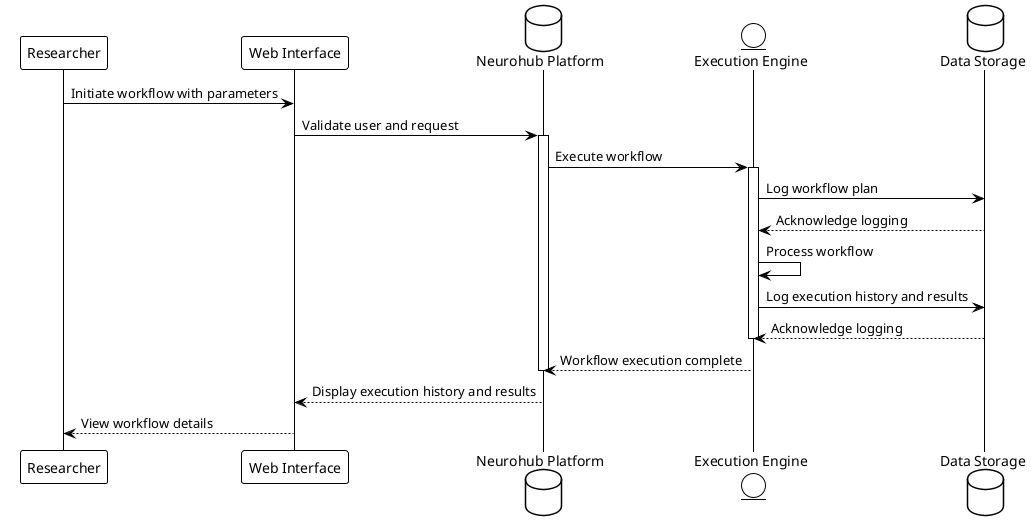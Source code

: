 @startuml
!theme plain

participant Researcher as researcher
participant "Web Interface" as web
database "Neurohub Platform" as platform
entity "Execution Engine" as engine
database "Data Storage" as storage

researcher -> web : Initiate workflow with parameters
web -> platform : Validate user and request
activate platform

platform -> engine : Execute workflow
activate engine
engine -> storage : Log workflow plan
storage --> engine : Acknowledge logging

engine -> engine : Process workflow
engine -> storage : Log execution history and results
storage --> engine : Acknowledge logging

deactivate engine
platform <-- engine : Workflow execution complete
deactivate platform

web <-- platform : Display execution history and results
researcher <-- web : View workflow details

@enduml